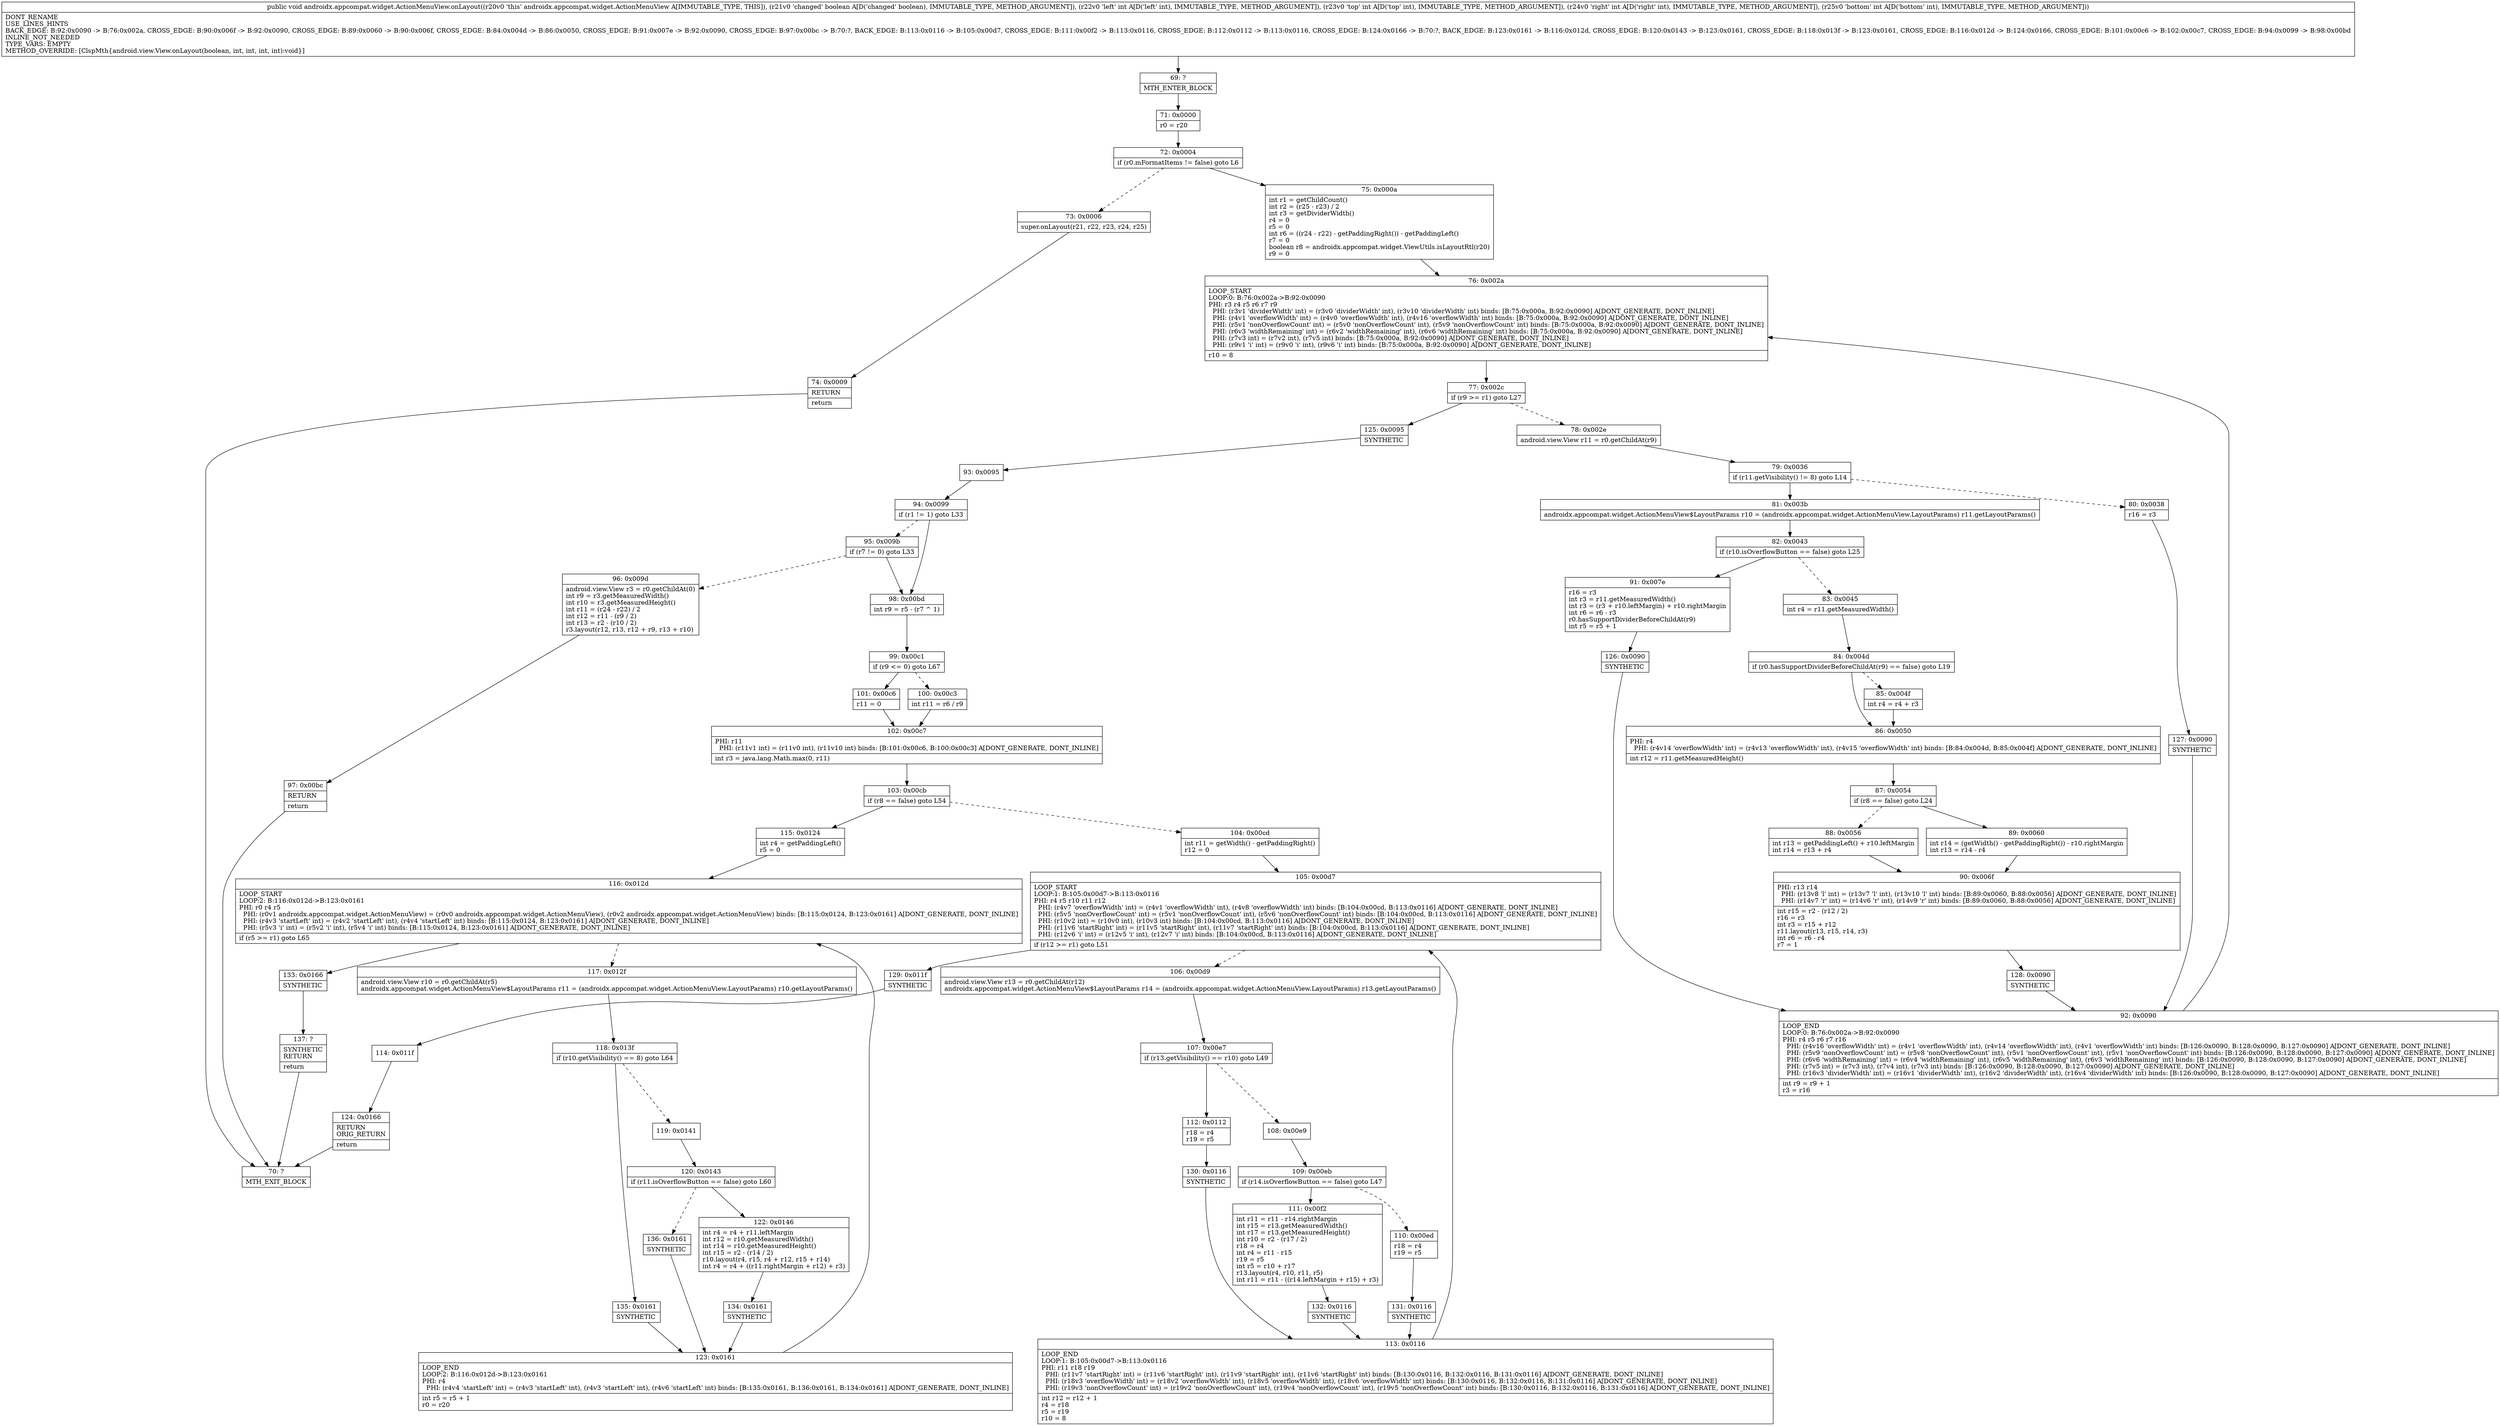 digraph "CFG forandroidx.appcompat.widget.ActionMenuView.onLayout(ZIIII)V" {
Node_69 [shape=record,label="{69\:\ ?|MTH_ENTER_BLOCK\l}"];
Node_71 [shape=record,label="{71\:\ 0x0000|r0 = r20\l}"];
Node_72 [shape=record,label="{72\:\ 0x0004|if (r0.mFormatItems != false) goto L6\l}"];
Node_73 [shape=record,label="{73\:\ 0x0006|super.onLayout(r21, r22, r23, r24, r25)\l}"];
Node_74 [shape=record,label="{74\:\ 0x0009|RETURN\l|return\l}"];
Node_70 [shape=record,label="{70\:\ ?|MTH_EXIT_BLOCK\l}"];
Node_75 [shape=record,label="{75\:\ 0x000a|int r1 = getChildCount()\lint r2 = (r25 \- r23) \/ 2\lint r3 = getDividerWidth()\lr4 = 0\lr5 = 0\lint r6 = ((r24 \- r22) \- getPaddingRight()) \- getPaddingLeft()\lr7 = 0\lboolean r8 = androidx.appcompat.widget.ViewUtils.isLayoutRtl(r20)\lr9 = 0\l}"];
Node_76 [shape=record,label="{76\:\ 0x002a|LOOP_START\lLOOP:0: B:76:0x002a\-\>B:92:0x0090\lPHI: r3 r4 r5 r6 r7 r9 \l  PHI: (r3v1 'dividerWidth' int) = (r3v0 'dividerWidth' int), (r3v10 'dividerWidth' int) binds: [B:75:0x000a, B:92:0x0090] A[DONT_GENERATE, DONT_INLINE]\l  PHI: (r4v1 'overflowWidth' int) = (r4v0 'overflowWidth' int), (r4v16 'overflowWidth' int) binds: [B:75:0x000a, B:92:0x0090] A[DONT_GENERATE, DONT_INLINE]\l  PHI: (r5v1 'nonOverflowCount' int) = (r5v0 'nonOverflowCount' int), (r5v9 'nonOverflowCount' int) binds: [B:75:0x000a, B:92:0x0090] A[DONT_GENERATE, DONT_INLINE]\l  PHI: (r6v3 'widthRemaining' int) = (r6v2 'widthRemaining' int), (r6v6 'widthRemaining' int) binds: [B:75:0x000a, B:92:0x0090] A[DONT_GENERATE, DONT_INLINE]\l  PHI: (r7v3 int) = (r7v2 int), (r7v5 int) binds: [B:75:0x000a, B:92:0x0090] A[DONT_GENERATE, DONT_INLINE]\l  PHI: (r9v1 'i' int) = (r9v0 'i' int), (r9v6 'i' int) binds: [B:75:0x000a, B:92:0x0090] A[DONT_GENERATE, DONT_INLINE]\l|r10 = 8\l}"];
Node_77 [shape=record,label="{77\:\ 0x002c|if (r9 \>= r1) goto L27\l}"];
Node_78 [shape=record,label="{78\:\ 0x002e|android.view.View r11 = r0.getChildAt(r9)\l}"];
Node_79 [shape=record,label="{79\:\ 0x0036|if (r11.getVisibility() != 8) goto L14\l}"];
Node_80 [shape=record,label="{80\:\ 0x0038|r16 = r3\l}"];
Node_127 [shape=record,label="{127\:\ 0x0090|SYNTHETIC\l}"];
Node_92 [shape=record,label="{92\:\ 0x0090|LOOP_END\lLOOP:0: B:76:0x002a\-\>B:92:0x0090\lPHI: r4 r5 r6 r7 r16 \l  PHI: (r4v16 'overflowWidth' int) = (r4v1 'overflowWidth' int), (r4v14 'overflowWidth' int), (r4v1 'overflowWidth' int) binds: [B:126:0x0090, B:128:0x0090, B:127:0x0090] A[DONT_GENERATE, DONT_INLINE]\l  PHI: (r5v9 'nonOverflowCount' int) = (r5v8 'nonOverflowCount' int), (r5v1 'nonOverflowCount' int), (r5v1 'nonOverflowCount' int) binds: [B:126:0x0090, B:128:0x0090, B:127:0x0090] A[DONT_GENERATE, DONT_INLINE]\l  PHI: (r6v6 'widthRemaining' int) = (r6v4 'widthRemaining' int), (r6v5 'widthRemaining' int), (r6v3 'widthRemaining' int) binds: [B:126:0x0090, B:128:0x0090, B:127:0x0090] A[DONT_GENERATE, DONT_INLINE]\l  PHI: (r7v5 int) = (r7v3 int), (r7v4 int), (r7v3 int) binds: [B:126:0x0090, B:128:0x0090, B:127:0x0090] A[DONT_GENERATE, DONT_INLINE]\l  PHI: (r16v3 'dividerWidth' int) = (r16v1 'dividerWidth' int), (r16v2 'dividerWidth' int), (r16v4 'dividerWidth' int) binds: [B:126:0x0090, B:128:0x0090, B:127:0x0090] A[DONT_GENERATE, DONT_INLINE]\l|int r9 = r9 + 1\lr3 = r16\l}"];
Node_81 [shape=record,label="{81\:\ 0x003b|androidx.appcompat.widget.ActionMenuView$LayoutParams r10 = (androidx.appcompat.widget.ActionMenuView.LayoutParams) r11.getLayoutParams()\l}"];
Node_82 [shape=record,label="{82\:\ 0x0043|if (r10.isOverflowButton == false) goto L25\l}"];
Node_83 [shape=record,label="{83\:\ 0x0045|int r4 = r11.getMeasuredWidth()\l}"];
Node_84 [shape=record,label="{84\:\ 0x004d|if (r0.hasSupportDividerBeforeChildAt(r9) == false) goto L19\l}"];
Node_85 [shape=record,label="{85\:\ 0x004f|int r4 = r4 + r3\l}"];
Node_86 [shape=record,label="{86\:\ 0x0050|PHI: r4 \l  PHI: (r4v14 'overflowWidth' int) = (r4v13 'overflowWidth' int), (r4v15 'overflowWidth' int) binds: [B:84:0x004d, B:85:0x004f] A[DONT_GENERATE, DONT_INLINE]\l|int r12 = r11.getMeasuredHeight()\l}"];
Node_87 [shape=record,label="{87\:\ 0x0054|if (r8 == false) goto L24\l}"];
Node_88 [shape=record,label="{88\:\ 0x0056|int r13 = getPaddingLeft() + r10.leftMargin\lint r14 = r13 + r4\l}"];
Node_90 [shape=record,label="{90\:\ 0x006f|PHI: r13 r14 \l  PHI: (r13v8 'l' int) = (r13v7 'l' int), (r13v10 'l' int) binds: [B:89:0x0060, B:88:0x0056] A[DONT_GENERATE, DONT_INLINE]\l  PHI: (r14v7 'r' int) = (r14v6 'r' int), (r14v9 'r' int) binds: [B:89:0x0060, B:88:0x0056] A[DONT_GENERATE, DONT_INLINE]\l|int r15 = r2 \- (r12 \/ 2)\lr16 = r3\lint r3 = r15 + r12\lr11.layout(r13, r15, r14, r3)\lint r6 = r6 \- r4\lr7 = 1\l}"];
Node_128 [shape=record,label="{128\:\ 0x0090|SYNTHETIC\l}"];
Node_89 [shape=record,label="{89\:\ 0x0060|int r14 = (getWidth() \- getPaddingRight()) \- r10.rightMargin\lint r13 = r14 \- r4\l}"];
Node_91 [shape=record,label="{91\:\ 0x007e|r16 = r3\lint r3 = r11.getMeasuredWidth()\lint r3 = (r3 + r10.leftMargin) + r10.rightMargin\lint r6 = r6 \- r3\lr0.hasSupportDividerBeforeChildAt(r9)\lint r5 = r5 + 1\l}"];
Node_126 [shape=record,label="{126\:\ 0x0090|SYNTHETIC\l}"];
Node_125 [shape=record,label="{125\:\ 0x0095|SYNTHETIC\l}"];
Node_93 [shape=record,label="{93\:\ 0x0095}"];
Node_94 [shape=record,label="{94\:\ 0x0099|if (r1 != 1) goto L33\l}"];
Node_95 [shape=record,label="{95\:\ 0x009b|if (r7 != 0) goto L33\l}"];
Node_96 [shape=record,label="{96\:\ 0x009d|android.view.View r3 = r0.getChildAt(0)\lint r9 = r3.getMeasuredWidth()\lint r10 = r3.getMeasuredHeight()\lint r11 = (r24 \- r22) \/ 2\lint r12 = r11 \- (r9 \/ 2)\lint r13 = r2 \- (r10 \/ 2)\lr3.layout(r12, r13, r12 + r9, r13 + r10)\l}"];
Node_97 [shape=record,label="{97\:\ 0x00bc|RETURN\l|return\l}"];
Node_98 [shape=record,label="{98\:\ 0x00bd|int r9 = r5 \- (r7 ^ 1)\l}"];
Node_99 [shape=record,label="{99\:\ 0x00c1|if (r9 \<= 0) goto L67\l}"];
Node_100 [shape=record,label="{100\:\ 0x00c3|int r11 = r6 \/ r9\l}"];
Node_102 [shape=record,label="{102\:\ 0x00c7|PHI: r11 \l  PHI: (r11v1 int) = (r11v0 int), (r11v10 int) binds: [B:101:0x00c6, B:100:0x00c3] A[DONT_GENERATE, DONT_INLINE]\l|int r3 = java.lang.Math.max(0, r11)\l}"];
Node_103 [shape=record,label="{103\:\ 0x00cb|if (r8 == false) goto L54\l}"];
Node_104 [shape=record,label="{104\:\ 0x00cd|int r11 = getWidth() \- getPaddingRight()\lr12 = 0\l}"];
Node_105 [shape=record,label="{105\:\ 0x00d7|LOOP_START\lLOOP:1: B:105:0x00d7\-\>B:113:0x0116\lPHI: r4 r5 r10 r11 r12 \l  PHI: (r4v7 'overflowWidth' int) = (r4v1 'overflowWidth' int), (r4v8 'overflowWidth' int) binds: [B:104:0x00cd, B:113:0x0116] A[DONT_GENERATE, DONT_INLINE]\l  PHI: (r5v5 'nonOverflowCount' int) = (r5v1 'nonOverflowCount' int), (r5v6 'nonOverflowCount' int) binds: [B:104:0x00cd, B:113:0x0116] A[DONT_GENERATE, DONT_INLINE]\l  PHI: (r10v2 int) = (r10v0 int), (r10v3 int) binds: [B:104:0x00cd, B:113:0x0116] A[DONT_GENERATE, DONT_INLINE]\l  PHI: (r11v6 'startRight' int) = (r11v5 'startRight' int), (r11v7 'startRight' int) binds: [B:104:0x00cd, B:113:0x0116] A[DONT_GENERATE, DONT_INLINE]\l  PHI: (r12v6 'i' int) = (r12v5 'i' int), (r12v7 'i' int) binds: [B:104:0x00cd, B:113:0x0116] A[DONT_GENERATE, DONT_INLINE]\l|if (r12 \>= r1) goto L51\l}"];
Node_106 [shape=record,label="{106\:\ 0x00d9|android.view.View r13 = r0.getChildAt(r12)\landroidx.appcompat.widget.ActionMenuView$LayoutParams r14 = (androidx.appcompat.widget.ActionMenuView.LayoutParams) r13.getLayoutParams()\l}"];
Node_107 [shape=record,label="{107\:\ 0x00e7|if (r13.getVisibility() == r10) goto L49\l}"];
Node_108 [shape=record,label="{108\:\ 0x00e9}"];
Node_109 [shape=record,label="{109\:\ 0x00eb|if (r14.isOverflowButton == false) goto L47\l}"];
Node_110 [shape=record,label="{110\:\ 0x00ed|r18 = r4\lr19 = r5\l}"];
Node_131 [shape=record,label="{131\:\ 0x0116|SYNTHETIC\l}"];
Node_113 [shape=record,label="{113\:\ 0x0116|LOOP_END\lLOOP:1: B:105:0x00d7\-\>B:113:0x0116\lPHI: r11 r18 r19 \l  PHI: (r11v7 'startRight' int) = (r11v6 'startRight' int), (r11v9 'startRight' int), (r11v6 'startRight' int) binds: [B:130:0x0116, B:132:0x0116, B:131:0x0116] A[DONT_GENERATE, DONT_INLINE]\l  PHI: (r18v3 'overflowWidth' int) = (r18v2 'overflowWidth' int), (r18v5 'overflowWidth' int), (r18v6 'overflowWidth' int) binds: [B:130:0x0116, B:132:0x0116, B:131:0x0116] A[DONT_GENERATE, DONT_INLINE]\l  PHI: (r19v3 'nonOverflowCount' int) = (r19v2 'nonOverflowCount' int), (r19v4 'nonOverflowCount' int), (r19v5 'nonOverflowCount' int) binds: [B:130:0x0116, B:132:0x0116, B:131:0x0116] A[DONT_GENERATE, DONT_INLINE]\l|int r12 = r12 + 1\lr4 = r18\lr5 = r19\lr10 = 8\l}"];
Node_111 [shape=record,label="{111\:\ 0x00f2|int r11 = r11 \- r14.rightMargin\lint r15 = r13.getMeasuredWidth()\lint r17 = r13.getMeasuredHeight()\lint r10 = r2 \- (r17 \/ 2)\lr18 = r4\lint r4 = r11 \- r15\lr19 = r5\lint r5 = r10 + r17\lr13.layout(r4, r10, r11, r5)\lint r11 = r11 \- ((r14.leftMargin + r15) + r3)\l}"];
Node_132 [shape=record,label="{132\:\ 0x0116|SYNTHETIC\l}"];
Node_112 [shape=record,label="{112\:\ 0x0112|r18 = r4\lr19 = r5\l}"];
Node_130 [shape=record,label="{130\:\ 0x0116|SYNTHETIC\l}"];
Node_129 [shape=record,label="{129\:\ 0x011f|SYNTHETIC\l}"];
Node_114 [shape=record,label="{114\:\ 0x011f}"];
Node_124 [shape=record,label="{124\:\ 0x0166|RETURN\lORIG_RETURN\l|return\l}"];
Node_115 [shape=record,label="{115\:\ 0x0124|int r4 = getPaddingLeft()\lr5 = 0\l}"];
Node_116 [shape=record,label="{116\:\ 0x012d|LOOP_START\lLOOP:2: B:116:0x012d\-\>B:123:0x0161\lPHI: r0 r4 r5 \l  PHI: (r0v1 androidx.appcompat.widget.ActionMenuView) = (r0v0 androidx.appcompat.widget.ActionMenuView), (r0v2 androidx.appcompat.widget.ActionMenuView) binds: [B:115:0x0124, B:123:0x0161] A[DONT_GENERATE, DONT_INLINE]\l  PHI: (r4v3 'startLeft' int) = (r4v2 'startLeft' int), (r4v4 'startLeft' int) binds: [B:115:0x0124, B:123:0x0161] A[DONT_GENERATE, DONT_INLINE]\l  PHI: (r5v3 'i' int) = (r5v2 'i' int), (r5v4 'i' int) binds: [B:115:0x0124, B:123:0x0161] A[DONT_GENERATE, DONT_INLINE]\l|if (r5 \>= r1) goto L65\l}"];
Node_117 [shape=record,label="{117\:\ 0x012f|android.view.View r10 = r0.getChildAt(r5)\landroidx.appcompat.widget.ActionMenuView$LayoutParams r11 = (androidx.appcompat.widget.ActionMenuView.LayoutParams) r10.getLayoutParams()\l}"];
Node_118 [shape=record,label="{118\:\ 0x013f|if (r10.getVisibility() == 8) goto L64\l}"];
Node_119 [shape=record,label="{119\:\ 0x0141}"];
Node_120 [shape=record,label="{120\:\ 0x0143|if (r11.isOverflowButton == false) goto L60\l}"];
Node_122 [shape=record,label="{122\:\ 0x0146|int r4 = r4 + r11.leftMargin\lint r12 = r10.getMeasuredWidth()\lint r14 = r10.getMeasuredHeight()\lint r15 = r2 \- (r14 \/ 2)\lr10.layout(r4, r15, r4 + r12, r15 + r14)\lint r4 = r4 + ((r11.rightMargin + r12) + r3)\l}"];
Node_134 [shape=record,label="{134\:\ 0x0161|SYNTHETIC\l}"];
Node_123 [shape=record,label="{123\:\ 0x0161|LOOP_END\lLOOP:2: B:116:0x012d\-\>B:123:0x0161\lPHI: r4 \l  PHI: (r4v4 'startLeft' int) = (r4v3 'startLeft' int), (r4v3 'startLeft' int), (r4v6 'startLeft' int) binds: [B:135:0x0161, B:136:0x0161, B:134:0x0161] A[DONT_GENERATE, DONT_INLINE]\l|int r5 = r5 + 1\lr0 = r20\l}"];
Node_136 [shape=record,label="{136\:\ 0x0161|SYNTHETIC\l}"];
Node_135 [shape=record,label="{135\:\ 0x0161|SYNTHETIC\l}"];
Node_133 [shape=record,label="{133\:\ 0x0166|SYNTHETIC\l}"];
Node_137 [shape=record,label="{137\:\ ?|SYNTHETIC\lRETURN\l|return\l}"];
Node_101 [shape=record,label="{101\:\ 0x00c6|r11 = 0\l}"];
MethodNode[shape=record,label="{public void androidx.appcompat.widget.ActionMenuView.onLayout((r20v0 'this' androidx.appcompat.widget.ActionMenuView A[IMMUTABLE_TYPE, THIS]), (r21v0 'changed' boolean A[D('changed' boolean), IMMUTABLE_TYPE, METHOD_ARGUMENT]), (r22v0 'left' int A[D('left' int), IMMUTABLE_TYPE, METHOD_ARGUMENT]), (r23v0 'top' int A[D('top' int), IMMUTABLE_TYPE, METHOD_ARGUMENT]), (r24v0 'right' int A[D('right' int), IMMUTABLE_TYPE, METHOD_ARGUMENT]), (r25v0 'bottom' int A[D('bottom' int), IMMUTABLE_TYPE, METHOD_ARGUMENT]))  | DONT_RENAME\lUSE_LINES_HINTS\lBACK_EDGE: B:92:0x0090 \-\> B:76:0x002a, CROSS_EDGE: B:90:0x006f \-\> B:92:0x0090, CROSS_EDGE: B:89:0x0060 \-\> B:90:0x006f, CROSS_EDGE: B:84:0x004d \-\> B:86:0x0050, CROSS_EDGE: B:91:0x007e \-\> B:92:0x0090, CROSS_EDGE: B:97:0x00bc \-\> B:70:?, BACK_EDGE: B:113:0x0116 \-\> B:105:0x00d7, CROSS_EDGE: B:111:0x00f2 \-\> B:113:0x0116, CROSS_EDGE: B:112:0x0112 \-\> B:113:0x0116, CROSS_EDGE: B:124:0x0166 \-\> B:70:?, BACK_EDGE: B:123:0x0161 \-\> B:116:0x012d, CROSS_EDGE: B:120:0x0143 \-\> B:123:0x0161, CROSS_EDGE: B:118:0x013f \-\> B:123:0x0161, CROSS_EDGE: B:116:0x012d \-\> B:124:0x0166, CROSS_EDGE: B:101:0x00c6 \-\> B:102:0x00c7, CROSS_EDGE: B:94:0x0099 \-\> B:98:0x00bd\lINLINE_NOT_NEEDED\lTYPE_VARS: EMPTY\lMETHOD_OVERRIDE: [ClspMth\{android.view.View.onLayout(boolean, int, int, int, int):void\}]\l}"];
MethodNode -> Node_69;Node_69 -> Node_71;
Node_71 -> Node_72;
Node_72 -> Node_73[style=dashed];
Node_72 -> Node_75;
Node_73 -> Node_74;
Node_74 -> Node_70;
Node_75 -> Node_76;
Node_76 -> Node_77;
Node_77 -> Node_78[style=dashed];
Node_77 -> Node_125;
Node_78 -> Node_79;
Node_79 -> Node_80[style=dashed];
Node_79 -> Node_81;
Node_80 -> Node_127;
Node_127 -> Node_92;
Node_92 -> Node_76;
Node_81 -> Node_82;
Node_82 -> Node_83[style=dashed];
Node_82 -> Node_91;
Node_83 -> Node_84;
Node_84 -> Node_85[style=dashed];
Node_84 -> Node_86;
Node_85 -> Node_86;
Node_86 -> Node_87;
Node_87 -> Node_88[style=dashed];
Node_87 -> Node_89;
Node_88 -> Node_90;
Node_90 -> Node_128;
Node_128 -> Node_92;
Node_89 -> Node_90;
Node_91 -> Node_126;
Node_126 -> Node_92;
Node_125 -> Node_93;
Node_93 -> Node_94;
Node_94 -> Node_95[style=dashed];
Node_94 -> Node_98;
Node_95 -> Node_96[style=dashed];
Node_95 -> Node_98;
Node_96 -> Node_97;
Node_97 -> Node_70;
Node_98 -> Node_99;
Node_99 -> Node_100[style=dashed];
Node_99 -> Node_101;
Node_100 -> Node_102;
Node_102 -> Node_103;
Node_103 -> Node_104[style=dashed];
Node_103 -> Node_115;
Node_104 -> Node_105;
Node_105 -> Node_106[style=dashed];
Node_105 -> Node_129;
Node_106 -> Node_107;
Node_107 -> Node_108[style=dashed];
Node_107 -> Node_112;
Node_108 -> Node_109;
Node_109 -> Node_110[style=dashed];
Node_109 -> Node_111;
Node_110 -> Node_131;
Node_131 -> Node_113;
Node_113 -> Node_105;
Node_111 -> Node_132;
Node_132 -> Node_113;
Node_112 -> Node_130;
Node_130 -> Node_113;
Node_129 -> Node_114;
Node_114 -> Node_124;
Node_124 -> Node_70;
Node_115 -> Node_116;
Node_116 -> Node_117[style=dashed];
Node_116 -> Node_133;
Node_117 -> Node_118;
Node_118 -> Node_119[style=dashed];
Node_118 -> Node_135;
Node_119 -> Node_120;
Node_120 -> Node_122;
Node_120 -> Node_136[style=dashed];
Node_122 -> Node_134;
Node_134 -> Node_123;
Node_123 -> Node_116;
Node_136 -> Node_123;
Node_135 -> Node_123;
Node_133 -> Node_137;
Node_137 -> Node_70;
Node_101 -> Node_102;
}

